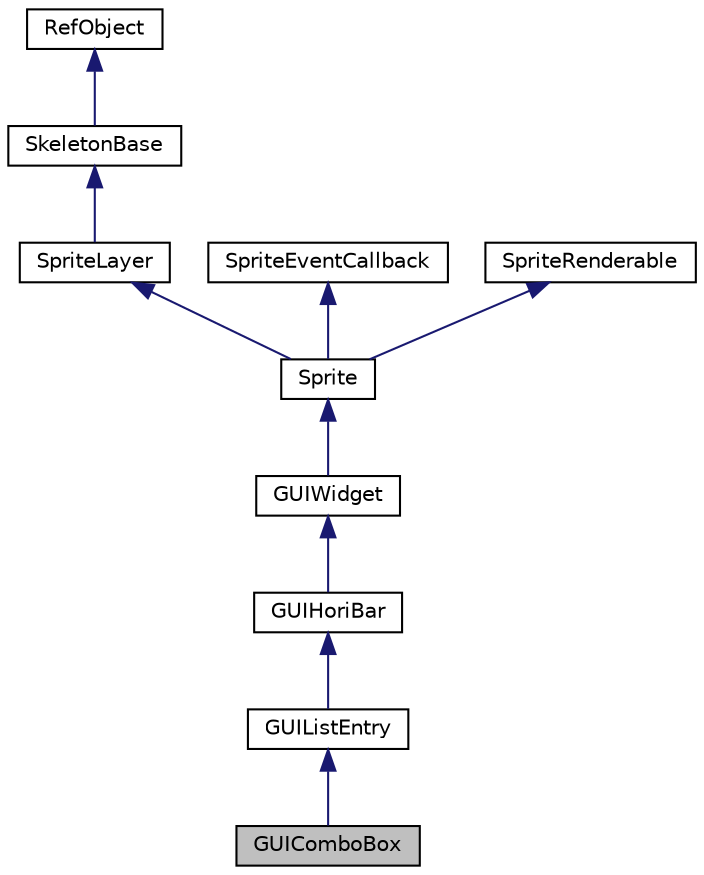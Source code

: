 digraph "GUIComboBox"
{
  edge [fontname="Helvetica",fontsize="10",labelfontname="Helvetica",labelfontsize="10"];
  node [fontname="Helvetica",fontsize="10",shape=record];
  Node1 [label="GUIComboBox",height=0.2,width=0.4,color="black", fillcolor="grey75", style="filled", fontcolor="black"];
  Node2 -> Node1 [dir="back",color="midnightblue",fontsize="10",style="solid",fontname="Helvetica"];
  Node2 [label="GUIListEntry",height=0.2,width=0.4,color="black", fillcolor="white", style="filled",URL="$class_g_u_i_list_entry.html",tooltip="GUIListEntry. "];
  Node3 -> Node2 [dir="back",color="midnightblue",fontsize="10",style="solid",fontname="Helvetica"];
  Node3 [label="GUIHoriBar",height=0.2,width=0.4,color="black", fillcolor="white", style="filled",URL="$class_g_u_i_hori_bar.html"];
  Node4 -> Node3 [dir="back",color="midnightblue",fontsize="10",style="solid",fontname="Helvetica"];
  Node4 [label="GUIWidget",height=0.2,width=0.4,color="black", fillcolor="white", style="filled",URL="$class_g_u_i_widget.html"];
  Node5 -> Node4 [dir="back",color="midnightblue",fontsize="10",style="solid",fontname="Helvetica"];
  Node5 [label="Sprite",height=0.2,width=0.4,color="black", fillcolor="white", style="filled",URL="$class_sprite.html",tooltip="Sprite. "];
  Node6 -> Node5 [dir="back",color="midnightblue",fontsize="10",style="solid",fontname="Helvetica"];
  Node6 [label="SpriteLayer",height=0.2,width=0.4,color="black", fillcolor="white", style="filled",URL="$class_sprite_layer.html",tooltip="SpriteLayer. "];
  Node7 -> Node6 [dir="back",color="midnightblue",fontsize="10",style="solid",fontname="Helvetica"];
  Node7 [label="SkeletonBase",height=0.2,width=0.4,color="black", fillcolor="white", style="filled",URL="$class_skeleton_base.html"];
  Node8 -> Node7 [dir="back",color="midnightblue",fontsize="10",style="solid",fontname="Helvetica"];
  Node8 [label="RefObject",height=0.2,width=0.4,color="black", fillcolor="white", style="filled",URL="$class_ref_object.html"];
  Node9 -> Node5 [dir="back",color="midnightblue",fontsize="10",style="solid",fontname="Helvetica"];
  Node9 [label="SpriteEventCallback",height=0.2,width=0.4,color="black", fillcolor="white", style="filled",URL="$class_sprite_event_callback.html"];
  Node10 -> Node5 [dir="back",color="midnightblue",fontsize="10",style="solid",fontname="Helvetica"];
  Node10 [label="SpriteRenderable",height=0.2,width=0.4,color="black", fillcolor="white", style="filled",URL="$class_sprite_renderable.html"];
}
